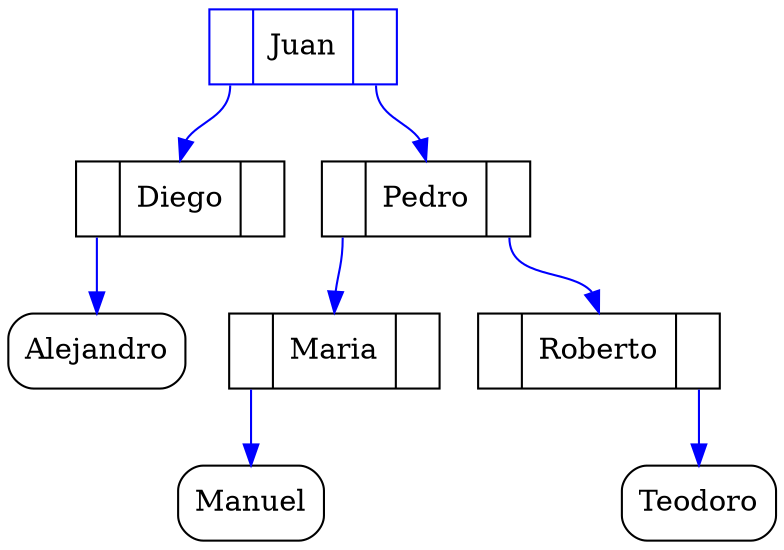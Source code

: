 digraph ABB{
compound=true;
node[shape="Mrecord"];
Juan:fJuan[id=Juan, color="blue"]; 
Juan[label=" <NJuanI>  | <fJuan> Juan\n | <fJuanD> " shape="record"];
"Juan" : NJuanI ->  Diego:fDiego[id=Diego, color="blue"]; 
Diego[label=" <NDiegoI>  | <fDiego> Diego\n | <fDiegoD> " shape="record"];
"Diego" : NDiegoI ->  Alejandro:fAlejandro[id=Alejandro, color="blue" shape="rectangle"]; 
"Juan" : fJuanD ->  Pedro:fPedro[id=Pedro, color="blue"]; 
Pedro[label=" <NPedroI>  | <fPedro> Pedro\n | <fPedroD> " shape="record"];
"Pedro" : NPedroI ->  Maria:fMaria[id=Maria, color="blue"]; 
Maria[label=" <NMariaI>  | <fMaria> Maria\n | <fMariaD> " shape="record"];
"Maria" : NMariaI ->  Manuel:fManuel[id=Manuel, color="blue" shape="rectangle"]; 
"Pedro" : fPedroD ->  Roberto:fRoberto[id=Roberto, color="blue"]; 
Roberto[label=" <NRobertoI>  | <fRoberto> Roberto\n | <fRobertoD> " shape="record"];
"Roberto" : fRobertoD ->  Teodoro:fTeodoro[id=Teodoro, color="blue" shape="rectangle"]; 
}